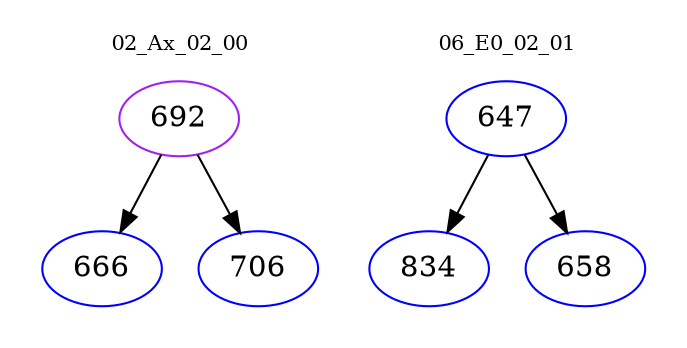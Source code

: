 digraph{
subgraph cluster_0 {
color = white
label = "02_Ax_02_00";
fontsize=10;
T0_692 [label="692", color="purple"]
T0_692 -> T0_666 [color="black"]
T0_666 [label="666", color="blue"]
T0_692 -> T0_706 [color="black"]
T0_706 [label="706", color="blue"]
}
subgraph cluster_1 {
color = white
label = "06_E0_02_01";
fontsize=10;
T1_647 [label="647", color="blue"]
T1_647 -> T1_834 [color="black"]
T1_834 [label="834", color="blue"]
T1_647 -> T1_658 [color="black"]
T1_658 [label="658", color="blue"]
}
}
